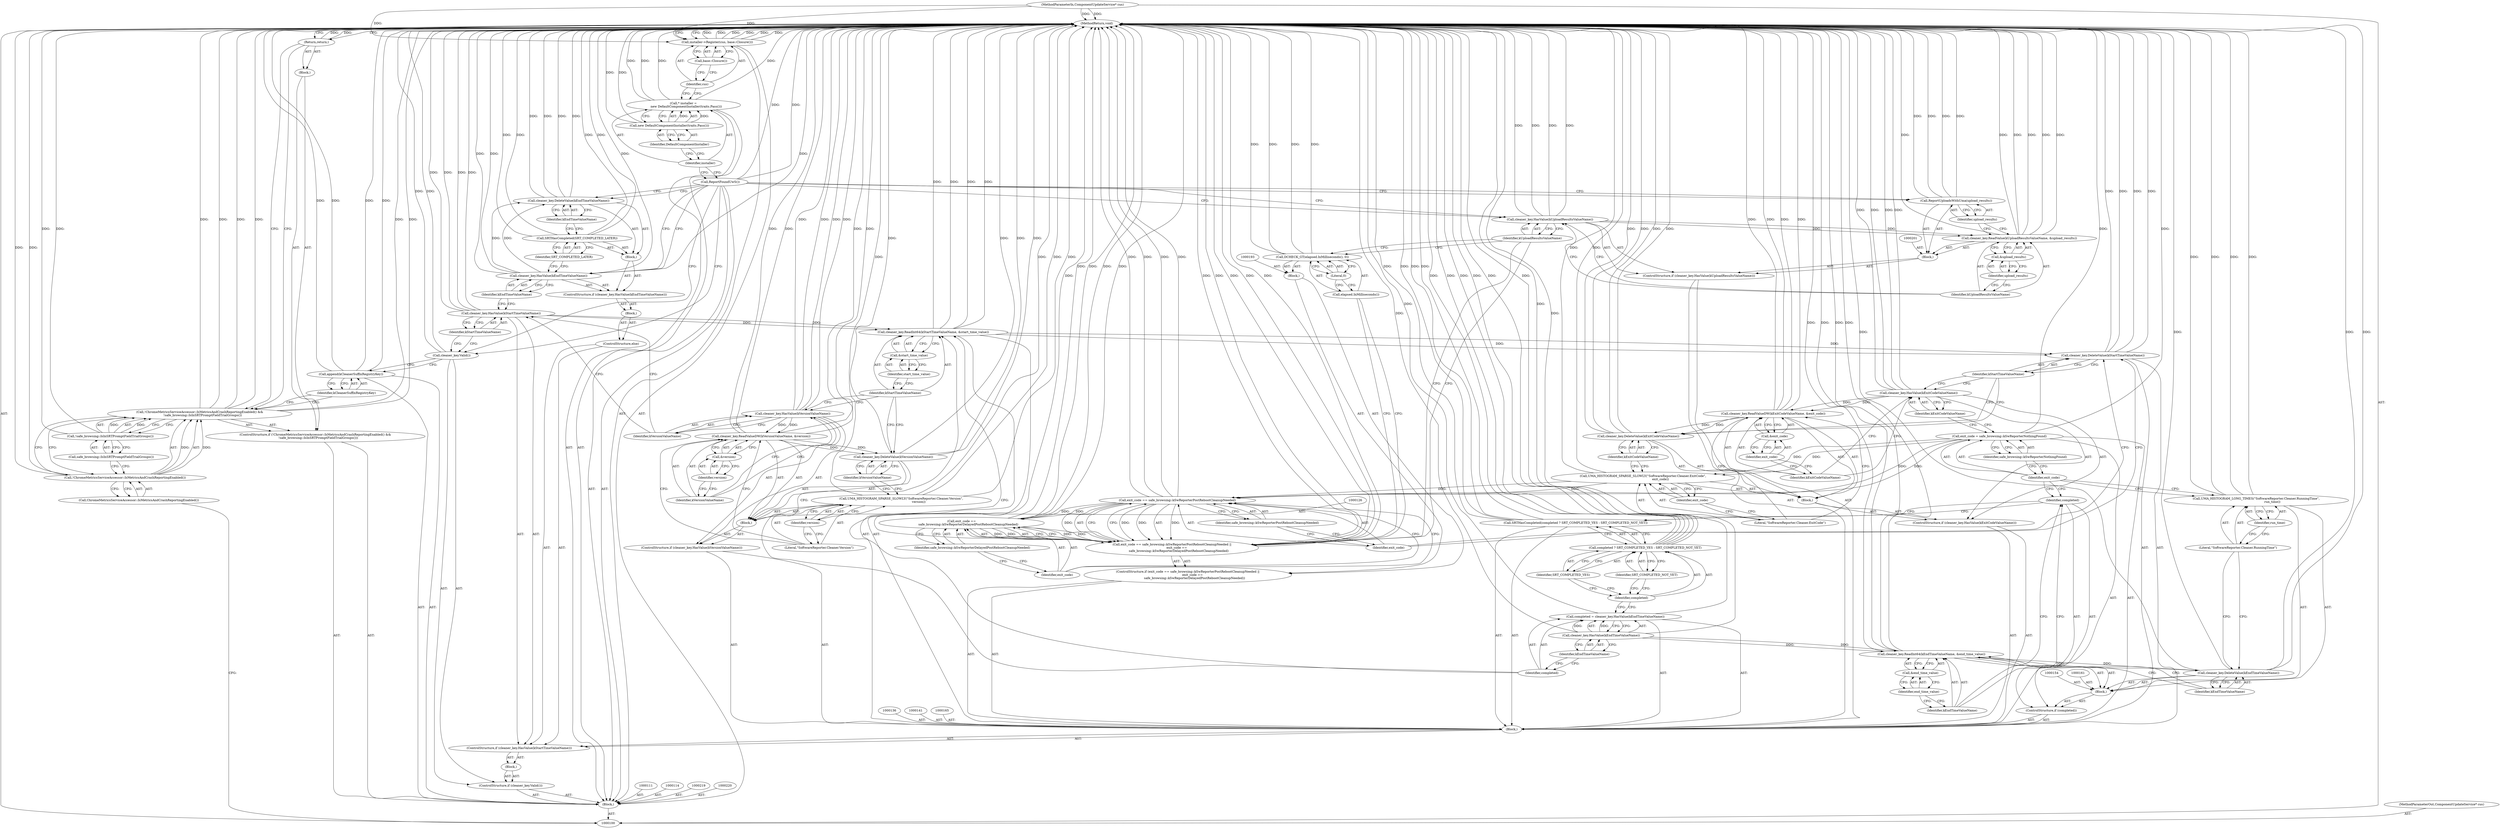 digraph "1_Chrome_3e5dae3b38fdb566fb2b7183e810b82eb3ce6f21" {
"1000228" [label="(MethodReturn,void)"];
"1000101" [label="(MethodParameterIn,ComponentUpdateService* cus)"];
"1000354" [label="(MethodParameterOut,ComponentUpdateService* cus)"];
"1000102" [label="(Block,)"];
"1000115" [label="(ControlStructure,if (cleaner_key.Valid()))"];
"1000117" [label="(Block,)"];
"1000116" [label="(Call,cleaner_key.Valid())"];
"1000120" [label="(Identifier,kStartTimeValueName)"];
"1000118" [label="(ControlStructure,if (cleaner_key.HasValue(kStartTimeValueName)))"];
"1000119" [label="(Call,cleaner_key.HasValue(kStartTimeValueName))"];
"1000123" [label="(Call,cleaner_key.HasValue(kVersionValueName))"];
"1000124" [label="(Identifier,kVersionValueName)"];
"1000122" [label="(ControlStructure,if (cleaner_key.HasValue(kVersionValueName)))"];
"1000125" [label="(Block,)"];
"1000128" [label="(Identifier,kVersionValueName)"];
"1000129" [label="(Call,&version)"];
"1000130" [label="(Identifier,version)"];
"1000127" [label="(Call,cleaner_key.ReadValueDW(kVersionValueName, &version))"];
"1000132" [label="(Literal,\"SoftwareReporter.Cleaner.Version\")"];
"1000131" [label="(Call,UMA_HISTOGRAM_SPARSE_SLOWLY(\"SoftwareReporter.Cleaner.Version\",\n                                    version))"];
"1000133" [label="(Identifier,version)"];
"1000135" [label="(Identifier,kVersionValueName)"];
"1000134" [label="(Call,cleaner_key.DeleteValue(kVersionValueName))"];
"1000103" [label="(ControlStructure,if (!ChromeMetricsServiceAccessor::IsMetricsAndCrashReportingEnabled() &&\n      !safe_browsing::IsInSRTPromptFieldTrialGroups()))"];
"1000104" [label="(Call,!ChromeMetricsServiceAccessor::IsMetricsAndCrashReportingEnabled() &&\n      !safe_browsing::IsInSRTPromptFieldTrialGroups())"];
"1000105" [label="(Call,!ChromeMetricsServiceAccessor::IsMetricsAndCrashReportingEnabled())"];
"1000106" [label="(Call,ChromeMetricsServiceAccessor::IsMetricsAndCrashReportingEnabled())"];
"1000138" [label="(Identifier,kStartTimeValueName)"];
"1000139" [label="(Call,&start_time_value)"];
"1000140" [label="(Identifier,start_time_value)"];
"1000137" [label="(Call,cleaner_key.ReadInt64(kStartTimeValueName, &start_time_value))"];
"1000142" [label="(Call,completed = cleaner_key.HasValue(kEndTimeValueName))"];
"1000143" [label="(Identifier,completed)"];
"1000144" [label="(Call,cleaner_key.HasValue(kEndTimeValueName))"];
"1000145" [label="(Identifier,kEndTimeValueName)"];
"1000147" [label="(Call,completed ? SRT_COMPLETED_YES : SRT_COMPLETED_NOT_YET)"];
"1000148" [label="(Identifier,completed)"];
"1000149" [label="(Identifier,SRT_COMPLETED_YES)"];
"1000150" [label="(Identifier,SRT_COMPLETED_NOT_YET)"];
"1000146" [label="(Call,SRTHasCompleted(completed ? SRT_COMPLETED_YES : SRT_COMPLETED_NOT_YET))"];
"1000152" [label="(Identifier,completed)"];
"1000151" [label="(ControlStructure,if (completed))"];
"1000156" [label="(Identifier,kEndTimeValueName)"];
"1000157" [label="(Call,&end_time_value)"];
"1000158" [label="(Identifier,end_time_value)"];
"1000155" [label="(Call,cleaner_key.ReadInt64(kEndTimeValueName, &end_time_value))"];
"1000160" [label="(Identifier,kEndTimeValueName)"];
"1000159" [label="(Call,cleaner_key.DeleteValue(kEndTimeValueName))"];
"1000153" [label="(Block,)"];
"1000109" [label="(Block,)"];
"1000107" [label="(Call,!safe_browsing::IsInSRTPromptFieldTrialGroups())"];
"1000108" [label="(Call,safe_browsing::IsInSRTPromptFieldTrialGroups())"];
"1000163" [label="(Literal,\"SoftwareReporter.Cleaner.RunningTime\")"];
"1000162" [label="(Call,UMA_HISTOGRAM_LONG_TIMES(\"SoftwareReporter.Cleaner.RunningTime\",\n                                 run_time))"];
"1000164" [label="(Identifier,run_time)"];
"1000166" [label="(Call,exit_code = safe_browsing::kSwReporterNothingFound)"];
"1000167" [label="(Identifier,exit_code)"];
"1000168" [label="(Identifier,safe_browsing::kSwReporterNothingFound)"];
"1000121" [label="(Block,)"];
"1000170" [label="(Call,cleaner_key.HasValue(kExitCodeValueName))"];
"1000171" [label="(Identifier,kExitCodeValueName)"];
"1000172" [label="(Block,)"];
"1000169" [label="(ControlStructure,if (cleaner_key.HasValue(kExitCodeValueName)))"];
"1000174" [label="(Identifier,kExitCodeValueName)"];
"1000175" [label="(Call,&exit_code)"];
"1000176" [label="(Identifier,exit_code)"];
"1000173" [label="(Call,cleaner_key.ReadValueDW(kExitCodeValueName, &exit_code))"];
"1000178" [label="(Literal,\"SoftwareReporter.Cleaner.ExitCode\")"];
"1000177" [label="(Call,UMA_HISTOGRAM_SPARSE_SLOWLY(\"SoftwareReporter.Cleaner.ExitCode\",\n                                    exit_code))"];
"1000179" [label="(Identifier,exit_code)"];
"1000110" [label="(Return,return;)"];
"1000181" [label="(Identifier,kExitCodeValueName)"];
"1000180" [label="(Call,cleaner_key.DeleteValue(kExitCodeValueName))"];
"1000183" [label="(Identifier,kStartTimeValueName)"];
"1000182" [label="(Call,cleaner_key.DeleteValue(kStartTimeValueName))"];
"1000185" [label="(Call,exit_code == safe_browsing::kSwReporterPostRebootCleanupNeeded ||\n          exit_code ==\n              safe_browsing::kSwReporterDelayedPostRebootCleanupNeeded)"];
"1000186" [label="(Call,exit_code == safe_browsing::kSwReporterPostRebootCleanupNeeded)"];
"1000187" [label="(Identifier,exit_code)"];
"1000188" [label="(Identifier,safe_browsing::kSwReporterPostRebootCleanupNeeded)"];
"1000184" [label="(ControlStructure,if (exit_code == safe_browsing::kSwReporterPostRebootCleanupNeeded ||\n          exit_code ==\n              safe_browsing::kSwReporterDelayedPostRebootCleanupNeeded))"];
"1000189" [label="(Call,exit_code ==\n              safe_browsing::kSwReporterDelayedPostRebootCleanupNeeded)"];
"1000190" [label="(Identifier,exit_code)"];
"1000191" [label="(Identifier,safe_browsing::kSwReporterDelayedPostRebootCleanupNeeded)"];
"1000192" [label="(Block,)"];
"1000195" [label="(Call,elapsed.InMilliseconds())"];
"1000196" [label="(Literal,0)"];
"1000194" [label="(Call,DCHECK_GT(elapsed.InMilliseconds(), 0))"];
"1000198" [label="(Call,cleaner_key.HasValue(kUploadResultsValueName))"];
"1000199" [label="(Identifier,kUploadResultsValueName)"];
"1000197" [label="(ControlStructure,if (cleaner_key.HasValue(kUploadResultsValueName)))"];
"1000200" [label="(Block,)"];
"1000203" [label="(Identifier,kUploadResultsValueName)"];
"1000204" [label="(Call,&upload_results)"];
"1000205" [label="(Identifier,upload_results)"];
"1000202" [label="(Call,cleaner_key.ReadValue(kUploadResultsValueName, &upload_results))"];
"1000207" [label="(Identifier,upload_results)"];
"1000206" [label="(Call,ReportUploadsWithUma(upload_results))"];
"1000209" [label="(Block,)"];
"1000208" [label="(ControlStructure,else)"];
"1000211" [label="(Call,cleaner_key.HasValue(kEndTimeValueName))"];
"1000212" [label="(Identifier,kEndTimeValueName)"];
"1000213" [label="(Block,)"];
"1000210" [label="(ControlStructure,if (cleaner_key.HasValue(kEndTimeValueName)))"];
"1000215" [label="(Identifier,SRT_COMPLETED_LATER)"];
"1000214" [label="(Call,SRTHasCompleted(SRT_COMPLETED_LATER))"];
"1000217" [label="(Identifier,kEndTimeValueName)"];
"1000216" [label="(Call,cleaner_key.DeleteValue(kEndTimeValueName))"];
"1000218" [label="(Call,ReportFoundUwS())"];
"1000221" [label="(Call,* installer =\n      new DefaultComponentInstaller(traits.Pass()))"];
"1000222" [label="(Identifier,installer)"];
"1000224" [label="(Identifier,DefaultComponentInstaller)"];
"1000223" [label="(Call,new DefaultComponentInstaller(traits.Pass()))"];
"1000225" [label="(Call,installer->Register(cus, base::Closure()))"];
"1000226" [label="(Identifier,cus)"];
"1000227" [label="(Call,base::Closure())"];
"1000112" [label="(Call,append(kCleanerSuffixRegistryKey))"];
"1000113" [label="(Identifier,kCleanerSuffixRegistryKey)"];
"1000228" -> "1000100"  [label="AST: "];
"1000228" -> "1000110"  [label="CFG: "];
"1000228" -> "1000225"  [label="CFG: "];
"1000185" -> "1000228"  [label="DDG: "];
"1000185" -> "1000228"  [label="DDG: "];
"1000185" -> "1000228"  [label="DDG: "];
"1000104" -> "1000228"  [label="DDG: "];
"1000104" -> "1000228"  [label="DDG: "];
"1000104" -> "1000228"  [label="DDG: "];
"1000189" -> "1000228"  [label="DDG: "];
"1000189" -> "1000228"  [label="DDG: "];
"1000180" -> "1000228"  [label="DDG: "];
"1000180" -> "1000228"  [label="DDG: "];
"1000211" -> "1000228"  [label="DDG: "];
"1000211" -> "1000228"  [label="DDG: "];
"1000198" -> "1000228"  [label="DDG: "];
"1000198" -> "1000228"  [label="DDG: "];
"1000119" -> "1000228"  [label="DDG: "];
"1000119" -> "1000228"  [label="DDG: "];
"1000182" -> "1000228"  [label="DDG: "];
"1000182" -> "1000228"  [label="DDG: "];
"1000186" -> "1000228"  [label="DDG: "];
"1000186" -> "1000228"  [label="DDG: "];
"1000159" -> "1000228"  [label="DDG: "];
"1000159" -> "1000228"  [label="DDG: "];
"1000166" -> "1000228"  [label="DDG: "];
"1000162" -> "1000228"  [label="DDG: "];
"1000162" -> "1000228"  [label="DDG: "];
"1000225" -> "1000228"  [label="DDG: "];
"1000225" -> "1000228"  [label="DDG: "];
"1000225" -> "1000228"  [label="DDG: "];
"1000194" -> "1000228"  [label="DDG: "];
"1000194" -> "1000228"  [label="DDG: "];
"1000221" -> "1000228"  [label="DDG: "];
"1000221" -> "1000228"  [label="DDG: "];
"1000107" -> "1000228"  [label="DDG: "];
"1000216" -> "1000228"  [label="DDG: "];
"1000216" -> "1000228"  [label="DDG: "];
"1000155" -> "1000228"  [label="DDG: "];
"1000155" -> "1000228"  [label="DDG: "];
"1000214" -> "1000228"  [label="DDG: "];
"1000214" -> "1000228"  [label="DDG: "];
"1000206" -> "1000228"  [label="DDG: "];
"1000206" -> "1000228"  [label="DDG: "];
"1000123" -> "1000228"  [label="DDG: "];
"1000123" -> "1000228"  [label="DDG: "];
"1000137" -> "1000228"  [label="DDG: "];
"1000137" -> "1000228"  [label="DDG: "];
"1000127" -> "1000228"  [label="DDG: "];
"1000127" -> "1000228"  [label="DDG: "];
"1000142" -> "1000228"  [label="DDG: "];
"1000134" -> "1000228"  [label="DDG: "];
"1000134" -> "1000228"  [label="DDG: "];
"1000218" -> "1000228"  [label="DDG: "];
"1000202" -> "1000228"  [label="DDG: "];
"1000202" -> "1000228"  [label="DDG: "];
"1000202" -> "1000228"  [label="DDG: "];
"1000147" -> "1000228"  [label="DDG: "];
"1000147" -> "1000228"  [label="DDG: "];
"1000147" -> "1000228"  [label="DDG: "];
"1000131" -> "1000228"  [label="DDG: "];
"1000131" -> "1000228"  [label="DDG: "];
"1000112" -> "1000228"  [label="DDG: "];
"1000112" -> "1000228"  [label="DDG: "];
"1000101" -> "1000228"  [label="DDG: "];
"1000173" -> "1000228"  [label="DDG: "];
"1000173" -> "1000228"  [label="DDG: "];
"1000144" -> "1000228"  [label="DDG: "];
"1000170" -> "1000228"  [label="DDG: "];
"1000170" -> "1000228"  [label="DDG: "];
"1000177" -> "1000228"  [label="DDG: "];
"1000146" -> "1000228"  [label="DDG: "];
"1000146" -> "1000228"  [label="DDG: "];
"1000116" -> "1000228"  [label="DDG: "];
"1000105" -> "1000228"  [label="DDG: "];
"1000223" -> "1000228"  [label="DDG: "];
"1000110" -> "1000228"  [label="DDG: "];
"1000101" -> "1000100"  [label="AST: "];
"1000101" -> "1000228"  [label="DDG: "];
"1000101" -> "1000225"  [label="DDG: "];
"1000354" -> "1000100"  [label="AST: "];
"1000102" -> "1000100"  [label="AST: "];
"1000103" -> "1000102"  [label="AST: "];
"1000111" -> "1000102"  [label="AST: "];
"1000112" -> "1000102"  [label="AST: "];
"1000114" -> "1000102"  [label="AST: "];
"1000115" -> "1000102"  [label="AST: "];
"1000218" -> "1000102"  [label="AST: "];
"1000219" -> "1000102"  [label="AST: "];
"1000220" -> "1000102"  [label="AST: "];
"1000221" -> "1000102"  [label="AST: "];
"1000225" -> "1000102"  [label="AST: "];
"1000115" -> "1000102"  [label="AST: "];
"1000116" -> "1000115"  [label="AST: "];
"1000117" -> "1000115"  [label="AST: "];
"1000117" -> "1000115"  [label="AST: "];
"1000118" -> "1000117"  [label="AST: "];
"1000116" -> "1000115"  [label="AST: "];
"1000116" -> "1000112"  [label="CFG: "];
"1000120" -> "1000116"  [label="CFG: "];
"1000218" -> "1000116"  [label="CFG: "];
"1000116" -> "1000228"  [label="DDG: "];
"1000120" -> "1000119"  [label="AST: "];
"1000120" -> "1000116"  [label="CFG: "];
"1000119" -> "1000120"  [label="CFG: "];
"1000118" -> "1000117"  [label="AST: "];
"1000119" -> "1000118"  [label="AST: "];
"1000121" -> "1000118"  [label="AST: "];
"1000208" -> "1000118"  [label="AST: "];
"1000119" -> "1000118"  [label="AST: "];
"1000119" -> "1000120"  [label="CFG: "];
"1000120" -> "1000119"  [label="AST: "];
"1000124" -> "1000119"  [label="CFG: "];
"1000212" -> "1000119"  [label="CFG: "];
"1000119" -> "1000228"  [label="DDG: "];
"1000119" -> "1000228"  [label="DDG: "];
"1000119" -> "1000137"  [label="DDG: "];
"1000123" -> "1000122"  [label="AST: "];
"1000123" -> "1000124"  [label="CFG: "];
"1000124" -> "1000123"  [label="AST: "];
"1000128" -> "1000123"  [label="CFG: "];
"1000138" -> "1000123"  [label="CFG: "];
"1000123" -> "1000228"  [label="DDG: "];
"1000123" -> "1000228"  [label="DDG: "];
"1000123" -> "1000127"  [label="DDG: "];
"1000124" -> "1000123"  [label="AST: "];
"1000124" -> "1000119"  [label="CFG: "];
"1000123" -> "1000124"  [label="CFG: "];
"1000122" -> "1000121"  [label="AST: "];
"1000123" -> "1000122"  [label="AST: "];
"1000125" -> "1000122"  [label="AST: "];
"1000125" -> "1000122"  [label="AST: "];
"1000126" -> "1000125"  [label="AST: "];
"1000127" -> "1000125"  [label="AST: "];
"1000131" -> "1000125"  [label="AST: "];
"1000134" -> "1000125"  [label="AST: "];
"1000128" -> "1000127"  [label="AST: "];
"1000128" -> "1000123"  [label="CFG: "];
"1000130" -> "1000128"  [label="CFG: "];
"1000129" -> "1000127"  [label="AST: "];
"1000129" -> "1000130"  [label="CFG: "];
"1000130" -> "1000129"  [label="AST: "];
"1000127" -> "1000129"  [label="CFG: "];
"1000130" -> "1000129"  [label="AST: "];
"1000130" -> "1000128"  [label="CFG: "];
"1000129" -> "1000130"  [label="CFG: "];
"1000127" -> "1000125"  [label="AST: "];
"1000127" -> "1000129"  [label="CFG: "];
"1000128" -> "1000127"  [label="AST: "];
"1000129" -> "1000127"  [label="AST: "];
"1000132" -> "1000127"  [label="CFG: "];
"1000127" -> "1000228"  [label="DDG: "];
"1000127" -> "1000228"  [label="DDG: "];
"1000123" -> "1000127"  [label="DDG: "];
"1000127" -> "1000134"  [label="DDG: "];
"1000132" -> "1000131"  [label="AST: "];
"1000132" -> "1000127"  [label="CFG: "];
"1000133" -> "1000132"  [label="CFG: "];
"1000131" -> "1000125"  [label="AST: "];
"1000131" -> "1000133"  [label="CFG: "];
"1000132" -> "1000131"  [label="AST: "];
"1000133" -> "1000131"  [label="AST: "];
"1000135" -> "1000131"  [label="CFG: "];
"1000131" -> "1000228"  [label="DDG: "];
"1000131" -> "1000228"  [label="DDG: "];
"1000133" -> "1000131"  [label="AST: "];
"1000133" -> "1000132"  [label="CFG: "];
"1000131" -> "1000133"  [label="CFG: "];
"1000135" -> "1000134"  [label="AST: "];
"1000135" -> "1000131"  [label="CFG: "];
"1000134" -> "1000135"  [label="CFG: "];
"1000134" -> "1000125"  [label="AST: "];
"1000134" -> "1000135"  [label="CFG: "];
"1000135" -> "1000134"  [label="AST: "];
"1000138" -> "1000134"  [label="CFG: "];
"1000134" -> "1000228"  [label="DDG: "];
"1000134" -> "1000228"  [label="DDG: "];
"1000127" -> "1000134"  [label="DDG: "];
"1000103" -> "1000102"  [label="AST: "];
"1000104" -> "1000103"  [label="AST: "];
"1000109" -> "1000103"  [label="AST: "];
"1000104" -> "1000103"  [label="AST: "];
"1000104" -> "1000105"  [label="CFG: "];
"1000104" -> "1000107"  [label="CFG: "];
"1000105" -> "1000104"  [label="AST: "];
"1000107" -> "1000104"  [label="AST: "];
"1000110" -> "1000104"  [label="CFG: "];
"1000113" -> "1000104"  [label="CFG: "];
"1000104" -> "1000228"  [label="DDG: "];
"1000104" -> "1000228"  [label="DDG: "];
"1000104" -> "1000228"  [label="DDG: "];
"1000105" -> "1000104"  [label="DDG: "];
"1000107" -> "1000104"  [label="DDG: "];
"1000105" -> "1000104"  [label="AST: "];
"1000105" -> "1000106"  [label="CFG: "];
"1000106" -> "1000105"  [label="AST: "];
"1000108" -> "1000105"  [label="CFG: "];
"1000104" -> "1000105"  [label="CFG: "];
"1000105" -> "1000228"  [label="DDG: "];
"1000105" -> "1000104"  [label="DDG: "];
"1000106" -> "1000105"  [label="AST: "];
"1000106" -> "1000100"  [label="CFG: "];
"1000105" -> "1000106"  [label="CFG: "];
"1000138" -> "1000137"  [label="AST: "];
"1000138" -> "1000134"  [label="CFG: "];
"1000138" -> "1000123"  [label="CFG: "];
"1000140" -> "1000138"  [label="CFG: "];
"1000139" -> "1000137"  [label="AST: "];
"1000139" -> "1000140"  [label="CFG: "];
"1000140" -> "1000139"  [label="AST: "];
"1000137" -> "1000139"  [label="CFG: "];
"1000140" -> "1000139"  [label="AST: "];
"1000140" -> "1000138"  [label="CFG: "];
"1000139" -> "1000140"  [label="CFG: "];
"1000137" -> "1000121"  [label="AST: "];
"1000137" -> "1000139"  [label="CFG: "];
"1000138" -> "1000137"  [label="AST: "];
"1000139" -> "1000137"  [label="AST: "];
"1000143" -> "1000137"  [label="CFG: "];
"1000137" -> "1000228"  [label="DDG: "];
"1000137" -> "1000228"  [label="DDG: "];
"1000119" -> "1000137"  [label="DDG: "];
"1000137" -> "1000182"  [label="DDG: "];
"1000142" -> "1000121"  [label="AST: "];
"1000142" -> "1000144"  [label="CFG: "];
"1000143" -> "1000142"  [label="AST: "];
"1000144" -> "1000142"  [label="AST: "];
"1000148" -> "1000142"  [label="CFG: "];
"1000142" -> "1000228"  [label="DDG: "];
"1000144" -> "1000142"  [label="DDG: "];
"1000143" -> "1000142"  [label="AST: "];
"1000143" -> "1000137"  [label="CFG: "];
"1000145" -> "1000143"  [label="CFG: "];
"1000144" -> "1000142"  [label="AST: "];
"1000144" -> "1000145"  [label="CFG: "];
"1000145" -> "1000144"  [label="AST: "];
"1000142" -> "1000144"  [label="CFG: "];
"1000144" -> "1000228"  [label="DDG: "];
"1000144" -> "1000142"  [label="DDG: "];
"1000144" -> "1000155"  [label="DDG: "];
"1000145" -> "1000144"  [label="AST: "];
"1000145" -> "1000143"  [label="CFG: "];
"1000144" -> "1000145"  [label="CFG: "];
"1000147" -> "1000146"  [label="AST: "];
"1000147" -> "1000149"  [label="CFG: "];
"1000147" -> "1000150"  [label="CFG: "];
"1000148" -> "1000147"  [label="AST: "];
"1000149" -> "1000147"  [label="AST: "];
"1000150" -> "1000147"  [label="AST: "];
"1000146" -> "1000147"  [label="CFG: "];
"1000147" -> "1000228"  [label="DDG: "];
"1000147" -> "1000228"  [label="DDG: "];
"1000147" -> "1000228"  [label="DDG: "];
"1000148" -> "1000147"  [label="AST: "];
"1000148" -> "1000142"  [label="CFG: "];
"1000149" -> "1000148"  [label="CFG: "];
"1000150" -> "1000148"  [label="CFG: "];
"1000149" -> "1000147"  [label="AST: "];
"1000149" -> "1000148"  [label="CFG: "];
"1000147" -> "1000149"  [label="CFG: "];
"1000150" -> "1000147"  [label="AST: "];
"1000150" -> "1000148"  [label="CFG: "];
"1000147" -> "1000150"  [label="CFG: "];
"1000146" -> "1000121"  [label="AST: "];
"1000146" -> "1000147"  [label="CFG: "];
"1000147" -> "1000146"  [label="AST: "];
"1000152" -> "1000146"  [label="CFG: "];
"1000146" -> "1000228"  [label="DDG: "];
"1000146" -> "1000228"  [label="DDG: "];
"1000152" -> "1000151"  [label="AST: "];
"1000152" -> "1000146"  [label="CFG: "];
"1000156" -> "1000152"  [label="CFG: "];
"1000167" -> "1000152"  [label="CFG: "];
"1000151" -> "1000121"  [label="AST: "];
"1000152" -> "1000151"  [label="AST: "];
"1000153" -> "1000151"  [label="AST: "];
"1000156" -> "1000155"  [label="AST: "];
"1000156" -> "1000152"  [label="CFG: "];
"1000158" -> "1000156"  [label="CFG: "];
"1000157" -> "1000155"  [label="AST: "];
"1000157" -> "1000158"  [label="CFG: "];
"1000158" -> "1000157"  [label="AST: "];
"1000155" -> "1000157"  [label="CFG: "];
"1000158" -> "1000157"  [label="AST: "];
"1000158" -> "1000156"  [label="CFG: "];
"1000157" -> "1000158"  [label="CFG: "];
"1000155" -> "1000153"  [label="AST: "];
"1000155" -> "1000157"  [label="CFG: "];
"1000156" -> "1000155"  [label="AST: "];
"1000157" -> "1000155"  [label="AST: "];
"1000160" -> "1000155"  [label="CFG: "];
"1000155" -> "1000228"  [label="DDG: "];
"1000155" -> "1000228"  [label="DDG: "];
"1000144" -> "1000155"  [label="DDG: "];
"1000155" -> "1000159"  [label="DDG: "];
"1000160" -> "1000159"  [label="AST: "];
"1000160" -> "1000155"  [label="CFG: "];
"1000159" -> "1000160"  [label="CFG: "];
"1000159" -> "1000153"  [label="AST: "];
"1000159" -> "1000160"  [label="CFG: "];
"1000160" -> "1000159"  [label="AST: "];
"1000163" -> "1000159"  [label="CFG: "];
"1000159" -> "1000228"  [label="DDG: "];
"1000159" -> "1000228"  [label="DDG: "];
"1000155" -> "1000159"  [label="DDG: "];
"1000153" -> "1000151"  [label="AST: "];
"1000154" -> "1000153"  [label="AST: "];
"1000155" -> "1000153"  [label="AST: "];
"1000159" -> "1000153"  [label="AST: "];
"1000161" -> "1000153"  [label="AST: "];
"1000162" -> "1000153"  [label="AST: "];
"1000109" -> "1000103"  [label="AST: "];
"1000110" -> "1000109"  [label="AST: "];
"1000107" -> "1000104"  [label="AST: "];
"1000107" -> "1000108"  [label="CFG: "];
"1000108" -> "1000107"  [label="AST: "];
"1000104" -> "1000107"  [label="CFG: "];
"1000107" -> "1000228"  [label="DDG: "];
"1000107" -> "1000104"  [label="DDG: "];
"1000108" -> "1000107"  [label="AST: "];
"1000108" -> "1000105"  [label="CFG: "];
"1000107" -> "1000108"  [label="CFG: "];
"1000163" -> "1000162"  [label="AST: "];
"1000163" -> "1000159"  [label="CFG: "];
"1000164" -> "1000163"  [label="CFG: "];
"1000162" -> "1000153"  [label="AST: "];
"1000162" -> "1000164"  [label="CFG: "];
"1000163" -> "1000162"  [label="AST: "];
"1000164" -> "1000162"  [label="AST: "];
"1000167" -> "1000162"  [label="CFG: "];
"1000162" -> "1000228"  [label="DDG: "];
"1000162" -> "1000228"  [label="DDG: "];
"1000164" -> "1000162"  [label="AST: "];
"1000164" -> "1000163"  [label="CFG: "];
"1000162" -> "1000164"  [label="CFG: "];
"1000166" -> "1000121"  [label="AST: "];
"1000166" -> "1000168"  [label="CFG: "];
"1000167" -> "1000166"  [label="AST: "];
"1000168" -> "1000166"  [label="AST: "];
"1000171" -> "1000166"  [label="CFG: "];
"1000166" -> "1000228"  [label="DDG: "];
"1000166" -> "1000177"  [label="DDG: "];
"1000166" -> "1000186"  [label="DDG: "];
"1000167" -> "1000166"  [label="AST: "];
"1000167" -> "1000162"  [label="CFG: "];
"1000167" -> "1000152"  [label="CFG: "];
"1000168" -> "1000167"  [label="CFG: "];
"1000168" -> "1000166"  [label="AST: "];
"1000168" -> "1000167"  [label="CFG: "];
"1000166" -> "1000168"  [label="CFG: "];
"1000121" -> "1000118"  [label="AST: "];
"1000122" -> "1000121"  [label="AST: "];
"1000136" -> "1000121"  [label="AST: "];
"1000137" -> "1000121"  [label="AST: "];
"1000141" -> "1000121"  [label="AST: "];
"1000142" -> "1000121"  [label="AST: "];
"1000146" -> "1000121"  [label="AST: "];
"1000151" -> "1000121"  [label="AST: "];
"1000165" -> "1000121"  [label="AST: "];
"1000166" -> "1000121"  [label="AST: "];
"1000169" -> "1000121"  [label="AST: "];
"1000182" -> "1000121"  [label="AST: "];
"1000184" -> "1000121"  [label="AST: "];
"1000197" -> "1000121"  [label="AST: "];
"1000170" -> "1000169"  [label="AST: "];
"1000170" -> "1000171"  [label="CFG: "];
"1000171" -> "1000170"  [label="AST: "];
"1000174" -> "1000170"  [label="CFG: "];
"1000183" -> "1000170"  [label="CFG: "];
"1000170" -> "1000228"  [label="DDG: "];
"1000170" -> "1000228"  [label="DDG: "];
"1000170" -> "1000173"  [label="DDG: "];
"1000171" -> "1000170"  [label="AST: "];
"1000171" -> "1000166"  [label="CFG: "];
"1000170" -> "1000171"  [label="CFG: "];
"1000172" -> "1000169"  [label="AST: "];
"1000173" -> "1000172"  [label="AST: "];
"1000177" -> "1000172"  [label="AST: "];
"1000180" -> "1000172"  [label="AST: "];
"1000169" -> "1000121"  [label="AST: "];
"1000170" -> "1000169"  [label="AST: "];
"1000172" -> "1000169"  [label="AST: "];
"1000174" -> "1000173"  [label="AST: "];
"1000174" -> "1000170"  [label="CFG: "];
"1000176" -> "1000174"  [label="CFG: "];
"1000175" -> "1000173"  [label="AST: "];
"1000175" -> "1000176"  [label="CFG: "];
"1000176" -> "1000175"  [label="AST: "];
"1000173" -> "1000175"  [label="CFG: "];
"1000176" -> "1000175"  [label="AST: "];
"1000176" -> "1000174"  [label="CFG: "];
"1000175" -> "1000176"  [label="CFG: "];
"1000173" -> "1000172"  [label="AST: "];
"1000173" -> "1000175"  [label="CFG: "];
"1000174" -> "1000173"  [label="AST: "];
"1000175" -> "1000173"  [label="AST: "];
"1000178" -> "1000173"  [label="CFG: "];
"1000173" -> "1000228"  [label="DDG: "];
"1000173" -> "1000228"  [label="DDG: "];
"1000170" -> "1000173"  [label="DDG: "];
"1000173" -> "1000180"  [label="DDG: "];
"1000178" -> "1000177"  [label="AST: "];
"1000178" -> "1000173"  [label="CFG: "];
"1000179" -> "1000178"  [label="CFG: "];
"1000177" -> "1000172"  [label="AST: "];
"1000177" -> "1000179"  [label="CFG: "];
"1000178" -> "1000177"  [label="AST: "];
"1000179" -> "1000177"  [label="AST: "];
"1000181" -> "1000177"  [label="CFG: "];
"1000177" -> "1000228"  [label="DDG: "];
"1000166" -> "1000177"  [label="DDG: "];
"1000177" -> "1000186"  [label="DDG: "];
"1000179" -> "1000177"  [label="AST: "];
"1000179" -> "1000178"  [label="CFG: "];
"1000177" -> "1000179"  [label="CFG: "];
"1000110" -> "1000109"  [label="AST: "];
"1000110" -> "1000104"  [label="CFG: "];
"1000228" -> "1000110"  [label="CFG: "];
"1000110" -> "1000228"  [label="DDG: "];
"1000181" -> "1000180"  [label="AST: "];
"1000181" -> "1000177"  [label="CFG: "];
"1000180" -> "1000181"  [label="CFG: "];
"1000180" -> "1000172"  [label="AST: "];
"1000180" -> "1000181"  [label="CFG: "];
"1000181" -> "1000180"  [label="AST: "];
"1000183" -> "1000180"  [label="CFG: "];
"1000180" -> "1000228"  [label="DDG: "];
"1000180" -> "1000228"  [label="DDG: "];
"1000173" -> "1000180"  [label="DDG: "];
"1000183" -> "1000182"  [label="AST: "];
"1000183" -> "1000180"  [label="CFG: "];
"1000183" -> "1000170"  [label="CFG: "];
"1000182" -> "1000183"  [label="CFG: "];
"1000182" -> "1000121"  [label="AST: "];
"1000182" -> "1000183"  [label="CFG: "];
"1000183" -> "1000182"  [label="AST: "];
"1000187" -> "1000182"  [label="CFG: "];
"1000182" -> "1000228"  [label="DDG: "];
"1000182" -> "1000228"  [label="DDG: "];
"1000137" -> "1000182"  [label="DDG: "];
"1000185" -> "1000184"  [label="AST: "];
"1000185" -> "1000186"  [label="CFG: "];
"1000185" -> "1000189"  [label="CFG: "];
"1000186" -> "1000185"  [label="AST: "];
"1000189" -> "1000185"  [label="AST: "];
"1000195" -> "1000185"  [label="CFG: "];
"1000199" -> "1000185"  [label="CFG: "];
"1000185" -> "1000228"  [label="DDG: "];
"1000185" -> "1000228"  [label="DDG: "];
"1000185" -> "1000228"  [label="DDG: "];
"1000186" -> "1000185"  [label="DDG: "];
"1000186" -> "1000185"  [label="DDG: "];
"1000189" -> "1000185"  [label="DDG: "];
"1000189" -> "1000185"  [label="DDG: "];
"1000186" -> "1000185"  [label="AST: "];
"1000186" -> "1000188"  [label="CFG: "];
"1000187" -> "1000186"  [label="AST: "];
"1000188" -> "1000186"  [label="AST: "];
"1000190" -> "1000186"  [label="CFG: "];
"1000185" -> "1000186"  [label="CFG: "];
"1000186" -> "1000228"  [label="DDG: "];
"1000186" -> "1000228"  [label="DDG: "];
"1000186" -> "1000185"  [label="DDG: "];
"1000186" -> "1000185"  [label="DDG: "];
"1000177" -> "1000186"  [label="DDG: "];
"1000166" -> "1000186"  [label="DDG: "];
"1000186" -> "1000189"  [label="DDG: "];
"1000187" -> "1000186"  [label="AST: "];
"1000187" -> "1000182"  [label="CFG: "];
"1000188" -> "1000187"  [label="CFG: "];
"1000188" -> "1000186"  [label="AST: "];
"1000188" -> "1000187"  [label="CFG: "];
"1000186" -> "1000188"  [label="CFG: "];
"1000184" -> "1000121"  [label="AST: "];
"1000185" -> "1000184"  [label="AST: "];
"1000192" -> "1000184"  [label="AST: "];
"1000189" -> "1000185"  [label="AST: "];
"1000189" -> "1000191"  [label="CFG: "];
"1000190" -> "1000189"  [label="AST: "];
"1000191" -> "1000189"  [label="AST: "];
"1000185" -> "1000189"  [label="CFG: "];
"1000189" -> "1000228"  [label="DDG: "];
"1000189" -> "1000228"  [label="DDG: "];
"1000189" -> "1000185"  [label="DDG: "];
"1000189" -> "1000185"  [label="DDG: "];
"1000186" -> "1000189"  [label="DDG: "];
"1000190" -> "1000189"  [label="AST: "];
"1000190" -> "1000186"  [label="CFG: "];
"1000191" -> "1000190"  [label="CFG: "];
"1000191" -> "1000189"  [label="AST: "];
"1000191" -> "1000190"  [label="CFG: "];
"1000189" -> "1000191"  [label="CFG: "];
"1000192" -> "1000184"  [label="AST: "];
"1000193" -> "1000192"  [label="AST: "];
"1000194" -> "1000192"  [label="AST: "];
"1000195" -> "1000194"  [label="AST: "];
"1000195" -> "1000185"  [label="CFG: "];
"1000196" -> "1000195"  [label="CFG: "];
"1000196" -> "1000194"  [label="AST: "];
"1000196" -> "1000195"  [label="CFG: "];
"1000194" -> "1000196"  [label="CFG: "];
"1000194" -> "1000192"  [label="AST: "];
"1000194" -> "1000196"  [label="CFG: "];
"1000195" -> "1000194"  [label="AST: "];
"1000196" -> "1000194"  [label="AST: "];
"1000199" -> "1000194"  [label="CFG: "];
"1000194" -> "1000228"  [label="DDG: "];
"1000194" -> "1000228"  [label="DDG: "];
"1000198" -> "1000197"  [label="AST: "];
"1000198" -> "1000199"  [label="CFG: "];
"1000199" -> "1000198"  [label="AST: "];
"1000203" -> "1000198"  [label="CFG: "];
"1000218" -> "1000198"  [label="CFG: "];
"1000198" -> "1000228"  [label="DDG: "];
"1000198" -> "1000228"  [label="DDG: "];
"1000198" -> "1000202"  [label="DDG: "];
"1000199" -> "1000198"  [label="AST: "];
"1000199" -> "1000194"  [label="CFG: "];
"1000199" -> "1000185"  [label="CFG: "];
"1000198" -> "1000199"  [label="CFG: "];
"1000197" -> "1000121"  [label="AST: "];
"1000198" -> "1000197"  [label="AST: "];
"1000200" -> "1000197"  [label="AST: "];
"1000200" -> "1000197"  [label="AST: "];
"1000201" -> "1000200"  [label="AST: "];
"1000202" -> "1000200"  [label="AST: "];
"1000206" -> "1000200"  [label="AST: "];
"1000203" -> "1000202"  [label="AST: "];
"1000203" -> "1000198"  [label="CFG: "];
"1000205" -> "1000203"  [label="CFG: "];
"1000204" -> "1000202"  [label="AST: "];
"1000204" -> "1000205"  [label="CFG: "];
"1000205" -> "1000204"  [label="AST: "];
"1000202" -> "1000204"  [label="CFG: "];
"1000205" -> "1000204"  [label="AST: "];
"1000205" -> "1000203"  [label="CFG: "];
"1000204" -> "1000205"  [label="CFG: "];
"1000202" -> "1000200"  [label="AST: "];
"1000202" -> "1000204"  [label="CFG: "];
"1000203" -> "1000202"  [label="AST: "];
"1000204" -> "1000202"  [label="AST: "];
"1000207" -> "1000202"  [label="CFG: "];
"1000202" -> "1000228"  [label="DDG: "];
"1000202" -> "1000228"  [label="DDG: "];
"1000202" -> "1000228"  [label="DDG: "];
"1000198" -> "1000202"  [label="DDG: "];
"1000207" -> "1000206"  [label="AST: "];
"1000207" -> "1000202"  [label="CFG: "];
"1000206" -> "1000207"  [label="CFG: "];
"1000206" -> "1000200"  [label="AST: "];
"1000206" -> "1000207"  [label="CFG: "];
"1000207" -> "1000206"  [label="AST: "];
"1000218" -> "1000206"  [label="CFG: "];
"1000206" -> "1000228"  [label="DDG: "];
"1000206" -> "1000228"  [label="DDG: "];
"1000209" -> "1000208"  [label="AST: "];
"1000210" -> "1000209"  [label="AST: "];
"1000208" -> "1000118"  [label="AST: "];
"1000209" -> "1000208"  [label="AST: "];
"1000211" -> "1000210"  [label="AST: "];
"1000211" -> "1000212"  [label="CFG: "];
"1000212" -> "1000211"  [label="AST: "];
"1000215" -> "1000211"  [label="CFG: "];
"1000218" -> "1000211"  [label="CFG: "];
"1000211" -> "1000228"  [label="DDG: "];
"1000211" -> "1000228"  [label="DDG: "];
"1000211" -> "1000216"  [label="DDG: "];
"1000212" -> "1000211"  [label="AST: "];
"1000212" -> "1000119"  [label="CFG: "];
"1000211" -> "1000212"  [label="CFG: "];
"1000213" -> "1000210"  [label="AST: "];
"1000214" -> "1000213"  [label="AST: "];
"1000216" -> "1000213"  [label="AST: "];
"1000210" -> "1000209"  [label="AST: "];
"1000211" -> "1000210"  [label="AST: "];
"1000213" -> "1000210"  [label="AST: "];
"1000215" -> "1000214"  [label="AST: "];
"1000215" -> "1000211"  [label="CFG: "];
"1000214" -> "1000215"  [label="CFG: "];
"1000214" -> "1000213"  [label="AST: "];
"1000214" -> "1000215"  [label="CFG: "];
"1000215" -> "1000214"  [label="AST: "];
"1000217" -> "1000214"  [label="CFG: "];
"1000214" -> "1000228"  [label="DDG: "];
"1000214" -> "1000228"  [label="DDG: "];
"1000217" -> "1000216"  [label="AST: "];
"1000217" -> "1000214"  [label="CFG: "];
"1000216" -> "1000217"  [label="CFG: "];
"1000216" -> "1000213"  [label="AST: "];
"1000216" -> "1000217"  [label="CFG: "];
"1000217" -> "1000216"  [label="AST: "];
"1000218" -> "1000216"  [label="CFG: "];
"1000216" -> "1000228"  [label="DDG: "];
"1000216" -> "1000228"  [label="DDG: "];
"1000211" -> "1000216"  [label="DDG: "];
"1000218" -> "1000102"  [label="AST: "];
"1000218" -> "1000206"  [label="CFG: "];
"1000218" -> "1000198"  [label="CFG: "];
"1000218" -> "1000216"  [label="CFG: "];
"1000218" -> "1000211"  [label="CFG: "];
"1000218" -> "1000116"  [label="CFG: "];
"1000222" -> "1000218"  [label="CFG: "];
"1000218" -> "1000228"  [label="DDG: "];
"1000221" -> "1000102"  [label="AST: "];
"1000221" -> "1000223"  [label="CFG: "];
"1000222" -> "1000221"  [label="AST: "];
"1000223" -> "1000221"  [label="AST: "];
"1000226" -> "1000221"  [label="CFG: "];
"1000221" -> "1000228"  [label="DDG: "];
"1000221" -> "1000228"  [label="DDG: "];
"1000223" -> "1000221"  [label="DDG: "];
"1000222" -> "1000221"  [label="AST: "];
"1000222" -> "1000218"  [label="CFG: "];
"1000224" -> "1000222"  [label="CFG: "];
"1000224" -> "1000223"  [label="AST: "];
"1000224" -> "1000222"  [label="CFG: "];
"1000223" -> "1000224"  [label="CFG: "];
"1000223" -> "1000221"  [label="AST: "];
"1000223" -> "1000224"  [label="CFG: "];
"1000224" -> "1000223"  [label="AST: "];
"1000221" -> "1000223"  [label="CFG: "];
"1000223" -> "1000228"  [label="DDG: "];
"1000223" -> "1000221"  [label="DDG: "];
"1000225" -> "1000102"  [label="AST: "];
"1000225" -> "1000227"  [label="CFG: "];
"1000226" -> "1000225"  [label="AST: "];
"1000227" -> "1000225"  [label="AST: "];
"1000228" -> "1000225"  [label="CFG: "];
"1000225" -> "1000228"  [label="DDG: "];
"1000225" -> "1000228"  [label="DDG: "];
"1000225" -> "1000228"  [label="DDG: "];
"1000101" -> "1000225"  [label="DDG: "];
"1000226" -> "1000225"  [label="AST: "];
"1000226" -> "1000221"  [label="CFG: "];
"1000227" -> "1000226"  [label="CFG: "];
"1000227" -> "1000225"  [label="AST: "];
"1000227" -> "1000226"  [label="CFG: "];
"1000225" -> "1000227"  [label="CFG: "];
"1000112" -> "1000102"  [label="AST: "];
"1000112" -> "1000113"  [label="CFG: "];
"1000113" -> "1000112"  [label="AST: "];
"1000116" -> "1000112"  [label="CFG: "];
"1000112" -> "1000228"  [label="DDG: "];
"1000112" -> "1000228"  [label="DDG: "];
"1000113" -> "1000112"  [label="AST: "];
"1000113" -> "1000104"  [label="CFG: "];
"1000112" -> "1000113"  [label="CFG: "];
}
